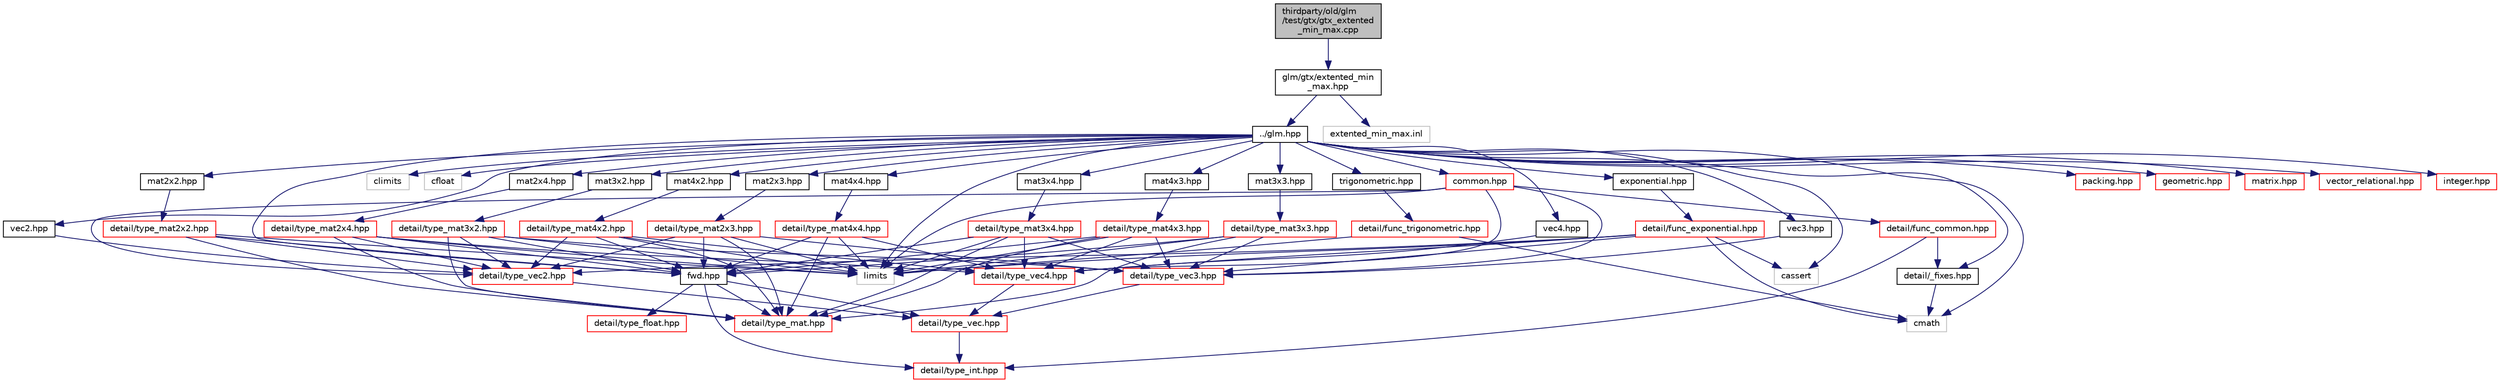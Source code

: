 digraph "thirdparty/old/glm/test/gtx/gtx_extented_min_max.cpp"
{
  edge [fontname="Helvetica",fontsize="10",labelfontname="Helvetica",labelfontsize="10"];
  node [fontname="Helvetica",fontsize="10",shape=record];
  Node1 [label="thirdparty/old/glm\l/test/gtx/gtx_extented\l_min_max.cpp",height=0.2,width=0.4,color="black", fillcolor="grey75", style="filled", fontcolor="black"];
  Node1 -> Node2 [color="midnightblue",fontsize="10",style="solid",fontname="Helvetica"];
  Node2 [label="glm/gtx/extented_min\l_max.hpp",height=0.2,width=0.4,color="black", fillcolor="white", style="filled",URL="$extented__min__max_8hpp.html",tooltip="OpenGL Mathematics (glm.g-truc.net) "];
  Node2 -> Node3 [color="midnightblue",fontsize="10",style="solid",fontname="Helvetica"];
  Node3 [label="../glm.hpp",height=0.2,width=0.4,color="black", fillcolor="white", style="filled",URL="$old_2glm_2glm_2glm_8hpp.html"];
  Node3 -> Node4 [color="midnightblue",fontsize="10",style="solid",fontname="Helvetica"];
  Node4 [label="detail/_fixes.hpp",height=0.2,width=0.4,color="black", fillcolor="white", style="filled",URL="$old_2glm_2glm_2detail_2__fixes_8hpp.html"];
  Node4 -> Node5 [color="midnightblue",fontsize="10",style="solid",fontname="Helvetica"];
  Node5 [label="cmath",height=0.2,width=0.4,color="grey75", fillcolor="white", style="filled"];
  Node3 -> Node5 [color="midnightblue",fontsize="10",style="solid",fontname="Helvetica"];
  Node3 -> Node6 [color="midnightblue",fontsize="10",style="solid",fontname="Helvetica"];
  Node6 [label="climits",height=0.2,width=0.4,color="grey75", fillcolor="white", style="filled"];
  Node3 -> Node7 [color="midnightblue",fontsize="10",style="solid",fontname="Helvetica"];
  Node7 [label="cfloat",height=0.2,width=0.4,color="grey75", fillcolor="white", style="filled"];
  Node3 -> Node8 [color="midnightblue",fontsize="10",style="solid",fontname="Helvetica"];
  Node8 [label="limits",height=0.2,width=0.4,color="grey75", fillcolor="white", style="filled"];
  Node3 -> Node9 [color="midnightblue",fontsize="10",style="solid",fontname="Helvetica"];
  Node9 [label="cassert",height=0.2,width=0.4,color="grey75", fillcolor="white", style="filled"];
  Node3 -> Node10 [color="midnightblue",fontsize="10",style="solid",fontname="Helvetica"];
  Node10 [label="fwd.hpp",height=0.2,width=0.4,color="black", fillcolor="white", style="filled",URL="$old_2glm_2glm_2fwd_8hpp.html"];
  Node10 -> Node11 [color="midnightblue",fontsize="10",style="solid",fontname="Helvetica"];
  Node11 [label="detail/type_int.hpp",height=0.2,width=0.4,color="red", fillcolor="white", style="filled",URL="$old_2glm_2glm_2detail_2type__int_8hpp.html"];
  Node10 -> Node12 [color="midnightblue",fontsize="10",style="solid",fontname="Helvetica"];
  Node12 [label="detail/type_float.hpp",height=0.2,width=0.4,color="red", fillcolor="white", style="filled",URL="$old_2glm_2glm_2detail_2type__float_8hpp.html"];
  Node10 -> Node13 [color="midnightblue",fontsize="10",style="solid",fontname="Helvetica"];
  Node13 [label="detail/type_vec.hpp",height=0.2,width=0.4,color="red", fillcolor="white", style="filled",URL="$old_2glm_2glm_2detail_2type__vec_8hpp.html"];
  Node13 -> Node11 [color="midnightblue",fontsize="10",style="solid",fontname="Helvetica"];
  Node10 -> Node14 [color="midnightblue",fontsize="10",style="solid",fontname="Helvetica"];
  Node14 [label="detail/type_mat.hpp",height=0.2,width=0.4,color="red", fillcolor="white", style="filled",URL="$old_2glm_2glm_2detail_2type__mat_8hpp.html"];
  Node3 -> Node15 [color="midnightblue",fontsize="10",style="solid",fontname="Helvetica"];
  Node15 [label="vec2.hpp",height=0.2,width=0.4,color="black", fillcolor="white", style="filled",URL="$old_2glm_2glm_2vec2_8hpp.html"];
  Node15 -> Node16 [color="midnightblue",fontsize="10",style="solid",fontname="Helvetica"];
  Node16 [label="detail/type_vec2.hpp",height=0.2,width=0.4,color="red", fillcolor="white", style="filled",URL="$old_2glm_2glm_2detail_2type__vec2_8hpp.html"];
  Node16 -> Node13 [color="midnightblue",fontsize="10",style="solid",fontname="Helvetica"];
  Node3 -> Node17 [color="midnightblue",fontsize="10",style="solid",fontname="Helvetica"];
  Node17 [label="vec3.hpp",height=0.2,width=0.4,color="black", fillcolor="white", style="filled",URL="$old_2glm_2glm_2vec3_8hpp.html"];
  Node17 -> Node18 [color="midnightblue",fontsize="10",style="solid",fontname="Helvetica"];
  Node18 [label="detail/type_vec3.hpp",height=0.2,width=0.4,color="red", fillcolor="white", style="filled",URL="$old_2glm_2glm_2detail_2type__vec3_8hpp.html"];
  Node18 -> Node13 [color="midnightblue",fontsize="10",style="solid",fontname="Helvetica"];
  Node3 -> Node19 [color="midnightblue",fontsize="10",style="solid",fontname="Helvetica"];
  Node19 [label="vec4.hpp",height=0.2,width=0.4,color="black", fillcolor="white", style="filled",URL="$old_2glm_2glm_2vec4_8hpp.html"];
  Node19 -> Node20 [color="midnightblue",fontsize="10",style="solid",fontname="Helvetica"];
  Node20 [label="detail/type_vec4.hpp",height=0.2,width=0.4,color="red", fillcolor="white", style="filled",URL="$old_2glm_2glm_2detail_2type__vec4_8hpp.html"];
  Node20 -> Node13 [color="midnightblue",fontsize="10",style="solid",fontname="Helvetica"];
  Node3 -> Node21 [color="midnightblue",fontsize="10",style="solid",fontname="Helvetica"];
  Node21 [label="mat2x2.hpp",height=0.2,width=0.4,color="black", fillcolor="white", style="filled",URL="$old_2glm_2glm_2mat2x2_8hpp.html"];
  Node21 -> Node22 [color="midnightblue",fontsize="10",style="solid",fontname="Helvetica"];
  Node22 [label="detail/type_mat2x2.hpp",height=0.2,width=0.4,color="red", fillcolor="white", style="filled",URL="$old_2glm_2glm_2detail_2type__mat2x2_8hpp.html"];
  Node22 -> Node10 [color="midnightblue",fontsize="10",style="solid",fontname="Helvetica"];
  Node22 -> Node16 [color="midnightblue",fontsize="10",style="solid",fontname="Helvetica"];
  Node22 -> Node14 [color="midnightblue",fontsize="10",style="solid",fontname="Helvetica"];
  Node22 -> Node8 [color="midnightblue",fontsize="10",style="solid",fontname="Helvetica"];
  Node3 -> Node23 [color="midnightblue",fontsize="10",style="solid",fontname="Helvetica"];
  Node23 [label="mat2x3.hpp",height=0.2,width=0.4,color="black", fillcolor="white", style="filled",URL="$old_2glm_2glm_2mat2x3_8hpp.html"];
  Node23 -> Node24 [color="midnightblue",fontsize="10",style="solid",fontname="Helvetica"];
  Node24 [label="detail/type_mat2x3.hpp",height=0.2,width=0.4,color="red", fillcolor="white", style="filled",URL="$old_2glm_2glm_2detail_2type__mat2x3_8hpp.html"];
  Node24 -> Node10 [color="midnightblue",fontsize="10",style="solid",fontname="Helvetica"];
  Node24 -> Node16 [color="midnightblue",fontsize="10",style="solid",fontname="Helvetica"];
  Node24 -> Node18 [color="midnightblue",fontsize="10",style="solid",fontname="Helvetica"];
  Node24 -> Node14 [color="midnightblue",fontsize="10",style="solid",fontname="Helvetica"];
  Node24 -> Node8 [color="midnightblue",fontsize="10",style="solid",fontname="Helvetica"];
  Node3 -> Node25 [color="midnightblue",fontsize="10",style="solid",fontname="Helvetica"];
  Node25 [label="mat2x4.hpp",height=0.2,width=0.4,color="black", fillcolor="white", style="filled",URL="$old_2glm_2glm_2mat2x4_8hpp.html"];
  Node25 -> Node26 [color="midnightblue",fontsize="10",style="solid",fontname="Helvetica"];
  Node26 [label="detail/type_mat2x4.hpp",height=0.2,width=0.4,color="red", fillcolor="white", style="filled",URL="$old_2glm_2glm_2detail_2type__mat2x4_8hpp.html"];
  Node26 -> Node10 [color="midnightblue",fontsize="10",style="solid",fontname="Helvetica"];
  Node26 -> Node16 [color="midnightblue",fontsize="10",style="solid",fontname="Helvetica"];
  Node26 -> Node20 [color="midnightblue",fontsize="10",style="solid",fontname="Helvetica"];
  Node26 -> Node14 [color="midnightblue",fontsize="10",style="solid",fontname="Helvetica"];
  Node26 -> Node8 [color="midnightblue",fontsize="10",style="solid",fontname="Helvetica"];
  Node3 -> Node27 [color="midnightblue",fontsize="10",style="solid",fontname="Helvetica"];
  Node27 [label="mat3x2.hpp",height=0.2,width=0.4,color="black", fillcolor="white", style="filled",URL="$old_2glm_2glm_2mat3x2_8hpp.html"];
  Node27 -> Node28 [color="midnightblue",fontsize="10",style="solid",fontname="Helvetica"];
  Node28 [label="detail/type_mat3x2.hpp",height=0.2,width=0.4,color="red", fillcolor="white", style="filled",URL="$old_2glm_2glm_2detail_2type__mat3x2_8hpp.html"];
  Node28 -> Node10 [color="midnightblue",fontsize="10",style="solid",fontname="Helvetica"];
  Node28 -> Node16 [color="midnightblue",fontsize="10",style="solid",fontname="Helvetica"];
  Node28 -> Node18 [color="midnightblue",fontsize="10",style="solid",fontname="Helvetica"];
  Node28 -> Node14 [color="midnightblue",fontsize="10",style="solid",fontname="Helvetica"];
  Node28 -> Node8 [color="midnightblue",fontsize="10",style="solid",fontname="Helvetica"];
  Node3 -> Node29 [color="midnightblue",fontsize="10",style="solid",fontname="Helvetica"];
  Node29 [label="mat3x3.hpp",height=0.2,width=0.4,color="black", fillcolor="white", style="filled",URL="$old_2glm_2glm_2mat3x3_8hpp.html"];
  Node29 -> Node30 [color="midnightblue",fontsize="10",style="solid",fontname="Helvetica"];
  Node30 [label="detail/type_mat3x3.hpp",height=0.2,width=0.4,color="red", fillcolor="white", style="filled",URL="$old_2glm_2glm_2detail_2type__mat3x3_8hpp.html"];
  Node30 -> Node10 [color="midnightblue",fontsize="10",style="solid",fontname="Helvetica"];
  Node30 -> Node18 [color="midnightblue",fontsize="10",style="solid",fontname="Helvetica"];
  Node30 -> Node14 [color="midnightblue",fontsize="10",style="solid",fontname="Helvetica"];
  Node30 -> Node8 [color="midnightblue",fontsize="10",style="solid",fontname="Helvetica"];
  Node3 -> Node31 [color="midnightblue",fontsize="10",style="solid",fontname="Helvetica"];
  Node31 [label="mat3x4.hpp",height=0.2,width=0.4,color="black", fillcolor="white", style="filled",URL="$old_2glm_2glm_2mat3x4_8hpp.html"];
  Node31 -> Node32 [color="midnightblue",fontsize="10",style="solid",fontname="Helvetica"];
  Node32 [label="detail/type_mat3x4.hpp",height=0.2,width=0.4,color="red", fillcolor="white", style="filled",URL="$old_2glm_2glm_2detail_2type__mat3x4_8hpp.html"];
  Node32 -> Node10 [color="midnightblue",fontsize="10",style="solid",fontname="Helvetica"];
  Node32 -> Node18 [color="midnightblue",fontsize="10",style="solid",fontname="Helvetica"];
  Node32 -> Node20 [color="midnightblue",fontsize="10",style="solid",fontname="Helvetica"];
  Node32 -> Node14 [color="midnightblue",fontsize="10",style="solid",fontname="Helvetica"];
  Node32 -> Node8 [color="midnightblue",fontsize="10",style="solid",fontname="Helvetica"];
  Node3 -> Node33 [color="midnightblue",fontsize="10",style="solid",fontname="Helvetica"];
  Node33 [label="mat4x2.hpp",height=0.2,width=0.4,color="black", fillcolor="white", style="filled",URL="$old_2glm_2glm_2mat4x2_8hpp.html"];
  Node33 -> Node34 [color="midnightblue",fontsize="10",style="solid",fontname="Helvetica"];
  Node34 [label="detail/type_mat4x2.hpp",height=0.2,width=0.4,color="red", fillcolor="white", style="filled",URL="$old_2glm_2glm_2detail_2type__mat4x2_8hpp.html"];
  Node34 -> Node10 [color="midnightblue",fontsize="10",style="solid",fontname="Helvetica"];
  Node34 -> Node16 [color="midnightblue",fontsize="10",style="solid",fontname="Helvetica"];
  Node34 -> Node20 [color="midnightblue",fontsize="10",style="solid",fontname="Helvetica"];
  Node34 -> Node14 [color="midnightblue",fontsize="10",style="solid",fontname="Helvetica"];
  Node34 -> Node8 [color="midnightblue",fontsize="10",style="solid",fontname="Helvetica"];
  Node3 -> Node35 [color="midnightblue",fontsize="10",style="solid",fontname="Helvetica"];
  Node35 [label="mat4x3.hpp",height=0.2,width=0.4,color="black", fillcolor="white", style="filled",URL="$old_2glm_2glm_2mat4x3_8hpp.html"];
  Node35 -> Node36 [color="midnightblue",fontsize="10",style="solid",fontname="Helvetica"];
  Node36 [label="detail/type_mat4x3.hpp",height=0.2,width=0.4,color="red", fillcolor="white", style="filled",URL="$old_2glm_2glm_2detail_2type__mat4x3_8hpp.html"];
  Node36 -> Node10 [color="midnightblue",fontsize="10",style="solid",fontname="Helvetica"];
  Node36 -> Node18 [color="midnightblue",fontsize="10",style="solid",fontname="Helvetica"];
  Node36 -> Node20 [color="midnightblue",fontsize="10",style="solid",fontname="Helvetica"];
  Node36 -> Node14 [color="midnightblue",fontsize="10",style="solid",fontname="Helvetica"];
  Node36 -> Node8 [color="midnightblue",fontsize="10",style="solid",fontname="Helvetica"];
  Node3 -> Node37 [color="midnightblue",fontsize="10",style="solid",fontname="Helvetica"];
  Node37 [label="mat4x4.hpp",height=0.2,width=0.4,color="black", fillcolor="white", style="filled",URL="$old_2glm_2glm_2mat4x4_8hpp.html"];
  Node37 -> Node38 [color="midnightblue",fontsize="10",style="solid",fontname="Helvetica"];
  Node38 [label="detail/type_mat4x4.hpp",height=0.2,width=0.4,color="red", fillcolor="white", style="filled",URL="$old_2glm_2glm_2detail_2type__mat4x4_8hpp.html"];
  Node38 -> Node10 [color="midnightblue",fontsize="10",style="solid",fontname="Helvetica"];
  Node38 -> Node20 [color="midnightblue",fontsize="10",style="solid",fontname="Helvetica"];
  Node38 -> Node14 [color="midnightblue",fontsize="10",style="solid",fontname="Helvetica"];
  Node38 -> Node8 [color="midnightblue",fontsize="10",style="solid",fontname="Helvetica"];
  Node3 -> Node39 [color="midnightblue",fontsize="10",style="solid",fontname="Helvetica"];
  Node39 [label="trigonometric.hpp",height=0.2,width=0.4,color="black", fillcolor="white", style="filled",URL="$old_2glm_2glm_2trigonometric_8hpp.html"];
  Node39 -> Node40 [color="midnightblue",fontsize="10",style="solid",fontname="Helvetica"];
  Node40 [label="detail/func_trigonometric.hpp",height=0.2,width=0.4,color="red", fillcolor="white", style="filled",URL="$old_2glm_2glm_2detail_2func__trigonometric_8hpp.html"];
  Node40 -> Node5 [color="midnightblue",fontsize="10",style="solid",fontname="Helvetica"];
  Node40 -> Node8 [color="midnightblue",fontsize="10",style="solid",fontname="Helvetica"];
  Node3 -> Node41 [color="midnightblue",fontsize="10",style="solid",fontname="Helvetica"];
  Node41 [label="exponential.hpp",height=0.2,width=0.4,color="black", fillcolor="white", style="filled",URL="$old_2glm_2glm_2exponential_8hpp.html"];
  Node41 -> Node42 [color="midnightblue",fontsize="10",style="solid",fontname="Helvetica"];
  Node42 [label="detail/func_exponential.hpp",height=0.2,width=0.4,color="red", fillcolor="white", style="filled",URL="$old_2glm_2glm_2detail_2func__exponential_8hpp.html"];
  Node42 -> Node16 [color="midnightblue",fontsize="10",style="solid",fontname="Helvetica"];
  Node42 -> Node18 [color="midnightblue",fontsize="10",style="solid",fontname="Helvetica"];
  Node42 -> Node20 [color="midnightblue",fontsize="10",style="solid",fontname="Helvetica"];
  Node42 -> Node5 [color="midnightblue",fontsize="10",style="solid",fontname="Helvetica"];
  Node42 -> Node8 [color="midnightblue",fontsize="10",style="solid",fontname="Helvetica"];
  Node42 -> Node9 [color="midnightblue",fontsize="10",style="solid",fontname="Helvetica"];
  Node3 -> Node43 [color="midnightblue",fontsize="10",style="solid",fontname="Helvetica"];
  Node43 [label="common.hpp",height=0.2,width=0.4,color="red", fillcolor="white", style="filled",URL="$old_2glm_2glm_2common_8hpp.html"];
  Node43 -> Node44 [color="midnightblue",fontsize="10",style="solid",fontname="Helvetica"];
  Node44 [label="detail/func_common.hpp",height=0.2,width=0.4,color="red", fillcolor="white", style="filled",URL="$old_2glm_2glm_2detail_2func__common_8hpp.html"];
  Node44 -> Node11 [color="midnightblue",fontsize="10",style="solid",fontname="Helvetica"];
  Node44 -> Node4 [color="midnightblue",fontsize="10",style="solid",fontname="Helvetica"];
  Node43 -> Node8 [color="midnightblue",fontsize="10",style="solid",fontname="Helvetica"];
  Node43 -> Node16 [color="midnightblue",fontsize="10",style="solid",fontname="Helvetica"];
  Node43 -> Node18 [color="midnightblue",fontsize="10",style="solid",fontname="Helvetica"];
  Node43 -> Node20 [color="midnightblue",fontsize="10",style="solid",fontname="Helvetica"];
  Node3 -> Node45 [color="midnightblue",fontsize="10",style="solid",fontname="Helvetica"];
  Node45 [label="packing.hpp",height=0.2,width=0.4,color="red", fillcolor="white", style="filled",URL="$old_2glm_2glm_2packing_8hpp.html"];
  Node3 -> Node46 [color="midnightblue",fontsize="10",style="solid",fontname="Helvetica"];
  Node46 [label="geometric.hpp",height=0.2,width=0.4,color="red", fillcolor="white", style="filled",URL="$old_2glm_2glm_2geometric_8hpp.html"];
  Node3 -> Node47 [color="midnightblue",fontsize="10",style="solid",fontname="Helvetica"];
  Node47 [label="matrix.hpp",height=0.2,width=0.4,color="red", fillcolor="white", style="filled",URL="$old_2glm_2glm_2matrix_8hpp.html"];
  Node3 -> Node48 [color="midnightblue",fontsize="10",style="solid",fontname="Helvetica"];
  Node48 [label="vector_relational.hpp",height=0.2,width=0.4,color="red", fillcolor="white", style="filled",URL="$old_2glm_2glm_2vector__relational_8hpp.html"];
  Node3 -> Node49 [color="midnightblue",fontsize="10",style="solid",fontname="Helvetica"];
  Node49 [label="integer.hpp",height=0.2,width=0.4,color="red", fillcolor="white", style="filled",URL="$old_2glm_2glm_2integer_8hpp.html"];
  Node2 -> Node50 [color="midnightblue",fontsize="10",style="solid",fontname="Helvetica"];
  Node50 [label="extented_min_max.inl",height=0.2,width=0.4,color="grey75", fillcolor="white", style="filled"];
}
